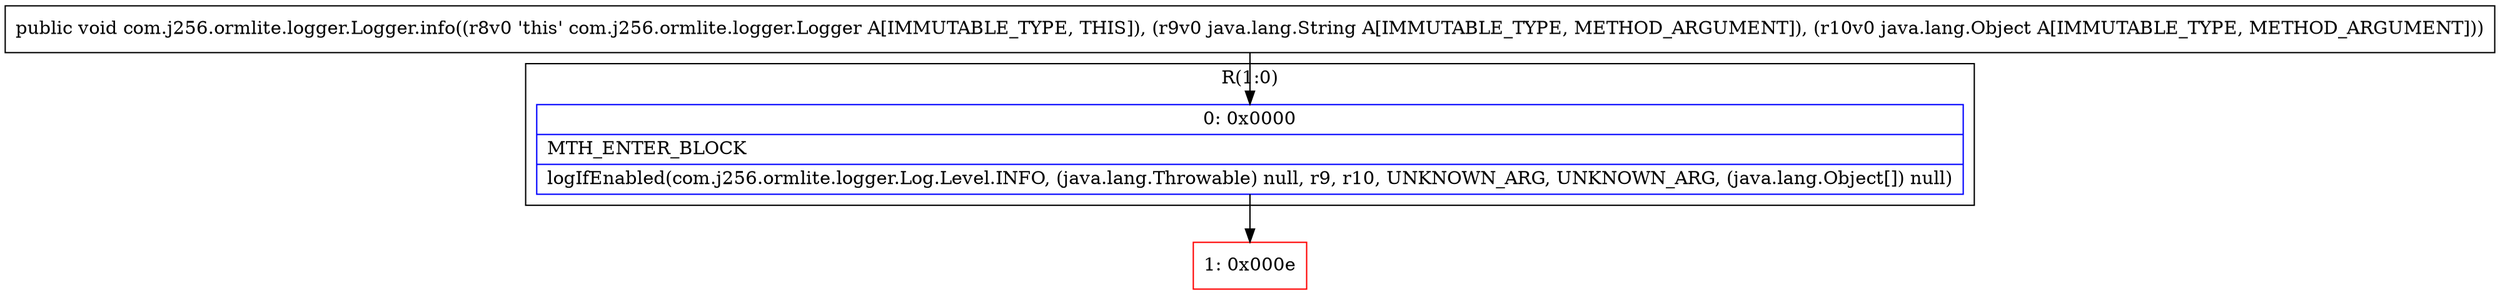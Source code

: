 digraph "CFG forcom.j256.ormlite.logger.Logger.info(Ljava\/lang\/String;Ljava\/lang\/Object;)V" {
subgraph cluster_Region_1820281490 {
label = "R(1:0)";
node [shape=record,color=blue];
Node_0 [shape=record,label="{0\:\ 0x0000|MTH_ENTER_BLOCK\l|logIfEnabled(com.j256.ormlite.logger.Log.Level.INFO, (java.lang.Throwable) null, r9, r10, UNKNOWN_ARG, UNKNOWN_ARG, (java.lang.Object[]) null)\l}"];
}
Node_1 [shape=record,color=red,label="{1\:\ 0x000e}"];
MethodNode[shape=record,label="{public void com.j256.ormlite.logger.Logger.info((r8v0 'this' com.j256.ormlite.logger.Logger A[IMMUTABLE_TYPE, THIS]), (r9v0 java.lang.String A[IMMUTABLE_TYPE, METHOD_ARGUMENT]), (r10v0 java.lang.Object A[IMMUTABLE_TYPE, METHOD_ARGUMENT])) }"];
MethodNode -> Node_0;
Node_0 -> Node_1;
}

